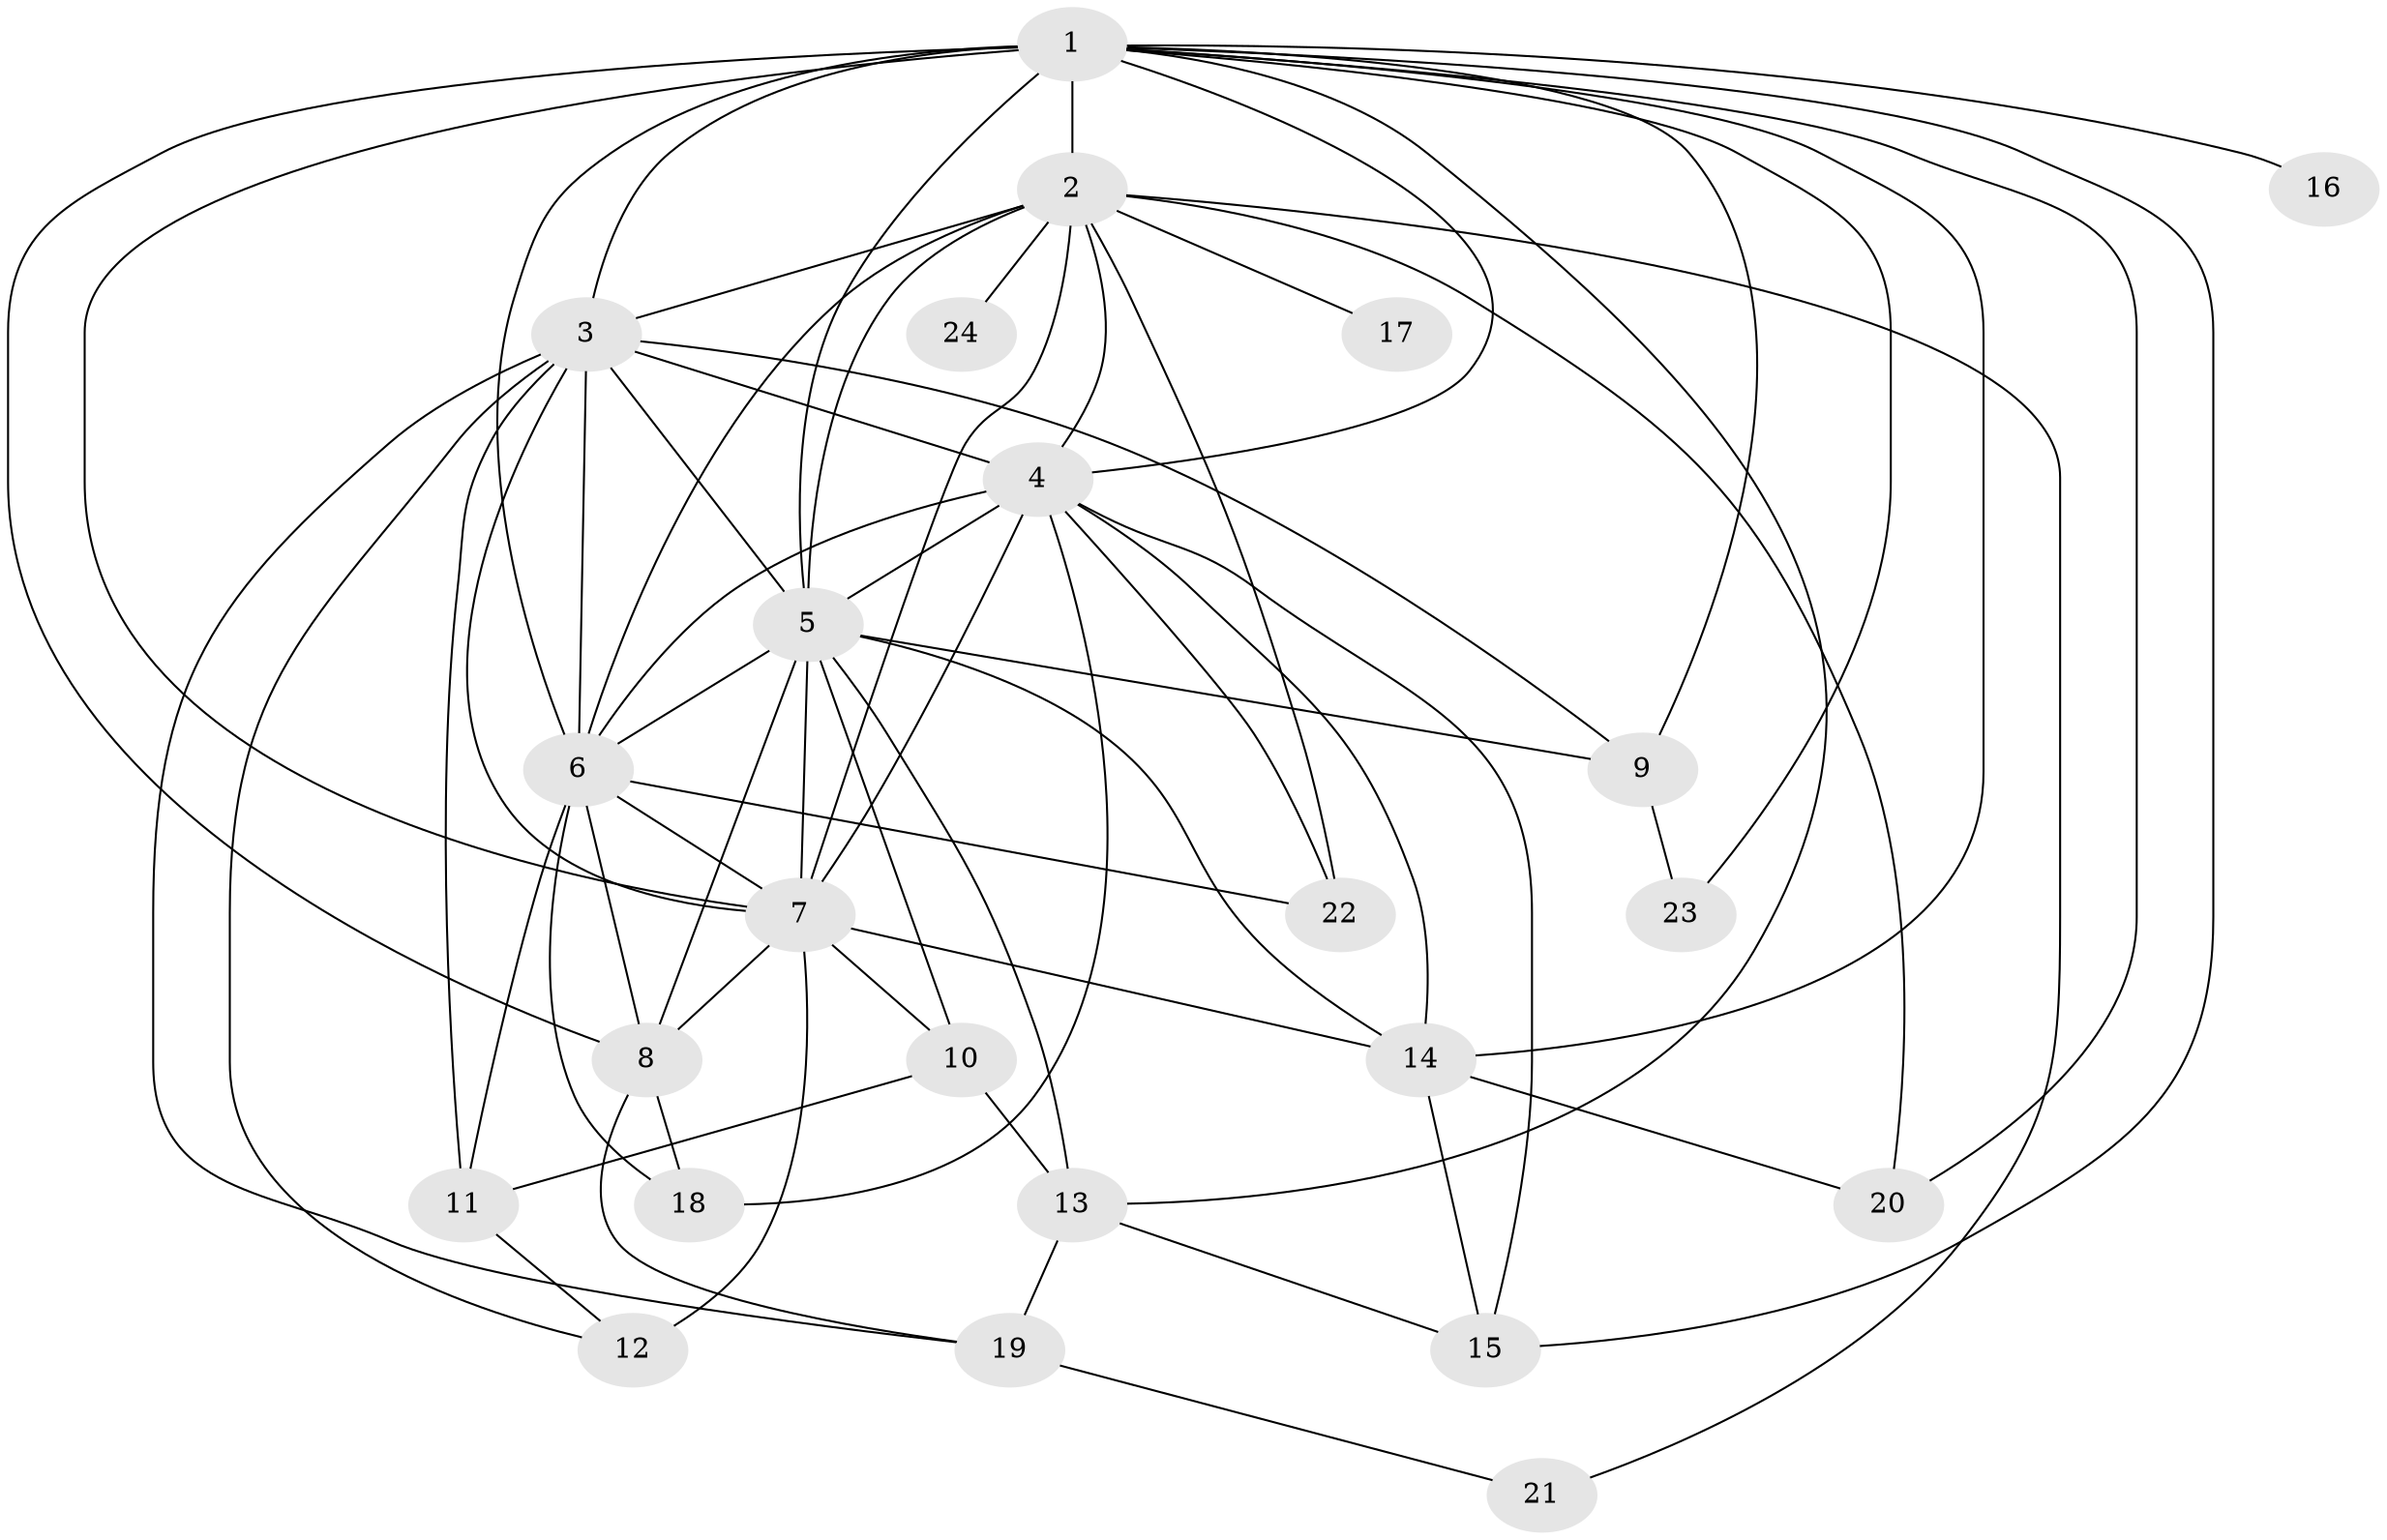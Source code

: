 // original degree distribution, {23: 0.01694915254237288, 15: 0.01694915254237288, 13: 0.06779661016949153, 17: 0.01694915254237288, 11: 0.01694915254237288, 19: 0.01694915254237288, 18: 0.01694915254237288, 2: 0.4745762711864407, 5: 0.01694915254237288, 4: 0.11864406779661017, 6: 0.01694915254237288, 3: 0.2033898305084746}
// Generated by graph-tools (version 1.1) at 2025/49/03/04/25 22:49:54]
// undirected, 24 vertices, 66 edges
graph export_dot {
  node [color=gray90,style=filled];
  1;
  2;
  3;
  4;
  5;
  6;
  7;
  8;
  9;
  10;
  11;
  12;
  13;
  14;
  15;
  16;
  17;
  18;
  19;
  20;
  21;
  22;
  23;
  24;
  1 -- 2 [weight=2.0];
  1 -- 3 [weight=3.0];
  1 -- 4 [weight=2.0];
  1 -- 5 [weight=1.0];
  1 -- 6 [weight=3.0];
  1 -- 7 [weight=2.0];
  1 -- 8 [weight=2.0];
  1 -- 9 [weight=1.0];
  1 -- 13 [weight=1.0];
  1 -- 14 [weight=1.0];
  1 -- 15 [weight=1.0];
  1 -- 16 [weight=1.0];
  1 -- 20 [weight=2.0];
  1 -- 23 [weight=1.0];
  2 -- 3 [weight=4.0];
  2 -- 4 [weight=4.0];
  2 -- 5 [weight=2.0];
  2 -- 6 [weight=2.0];
  2 -- 7 [weight=2.0];
  2 -- 17 [weight=1.0];
  2 -- 20 [weight=1.0];
  2 -- 21 [weight=1.0];
  2 -- 22 [weight=2.0];
  2 -- 24 [weight=1.0];
  3 -- 4 [weight=4.0];
  3 -- 5 [weight=2.0];
  3 -- 6 [weight=2.0];
  3 -- 7 [weight=2.0];
  3 -- 9 [weight=2.0];
  3 -- 11 [weight=1.0];
  3 -- 12 [weight=1.0];
  3 -- 19 [weight=1.0];
  4 -- 5 [weight=2.0];
  4 -- 6 [weight=5.0];
  4 -- 7 [weight=3.0];
  4 -- 14 [weight=1.0];
  4 -- 15 [weight=1.0];
  4 -- 18 [weight=1.0];
  4 -- 22 [weight=1.0];
  5 -- 6 [weight=1.0];
  5 -- 7 [weight=2.0];
  5 -- 8 [weight=1.0];
  5 -- 9 [weight=1.0];
  5 -- 10 [weight=2.0];
  5 -- 13 [weight=3.0];
  5 -- 14 [weight=1.0];
  6 -- 7 [weight=1.0];
  6 -- 8 [weight=2.0];
  6 -- 11 [weight=1.0];
  6 -- 18 [weight=1.0];
  6 -- 22 [weight=1.0];
  7 -- 8 [weight=2.0];
  7 -- 10 [weight=1.0];
  7 -- 12 [weight=2.0];
  7 -- 14 [weight=1.0];
  8 -- 18 [weight=1.0];
  8 -- 19 [weight=1.0];
  9 -- 23 [weight=1.0];
  10 -- 11 [weight=1.0];
  10 -- 13 [weight=1.0];
  11 -- 12 [weight=1.0];
  13 -- 15 [weight=1.0];
  13 -- 19 [weight=1.0];
  14 -- 15 [weight=1.0];
  14 -- 20 [weight=1.0];
  19 -- 21 [weight=1.0];
}
